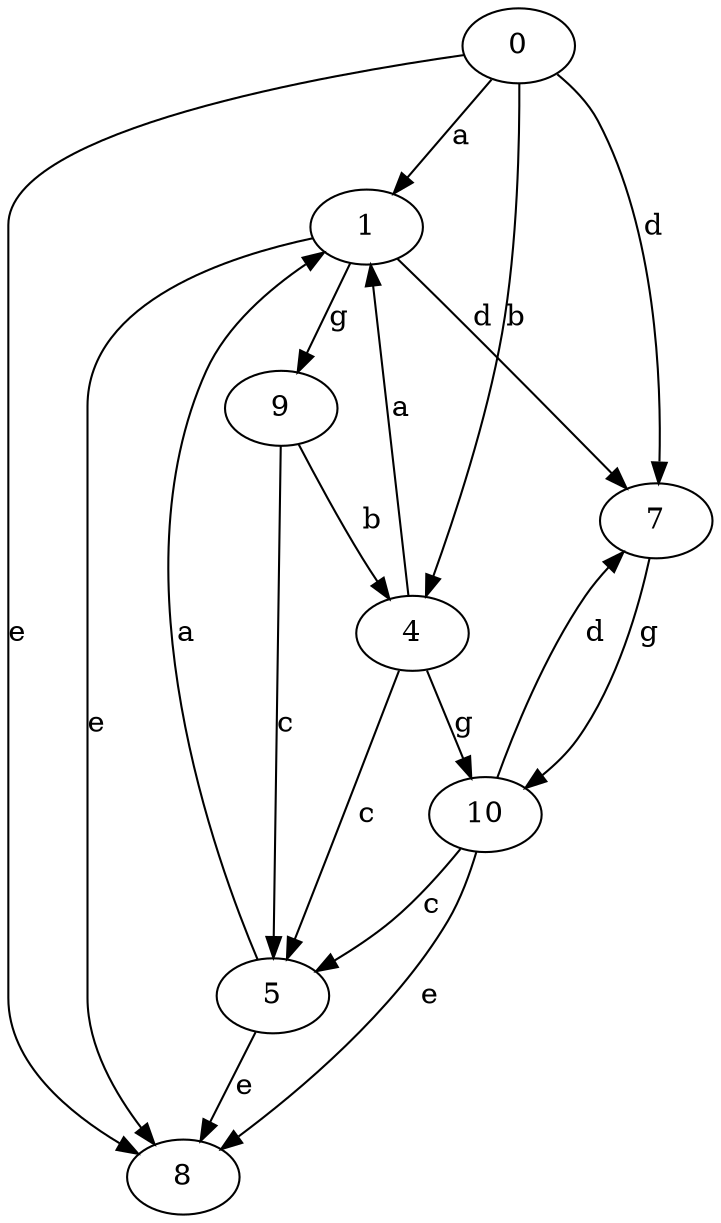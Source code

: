 strict digraph  {
0;
1;
4;
5;
7;
8;
9;
10;
0 -> 1  [label=a];
0 -> 4  [label=b];
0 -> 7  [label=d];
0 -> 8  [label=e];
1 -> 7  [label=d];
1 -> 8  [label=e];
1 -> 9  [label=g];
4 -> 1  [label=a];
4 -> 5  [label=c];
4 -> 10  [label=g];
5 -> 1  [label=a];
5 -> 8  [label=e];
7 -> 10  [label=g];
9 -> 4  [label=b];
9 -> 5  [label=c];
10 -> 5  [label=c];
10 -> 7  [label=d];
10 -> 8  [label=e];
}

